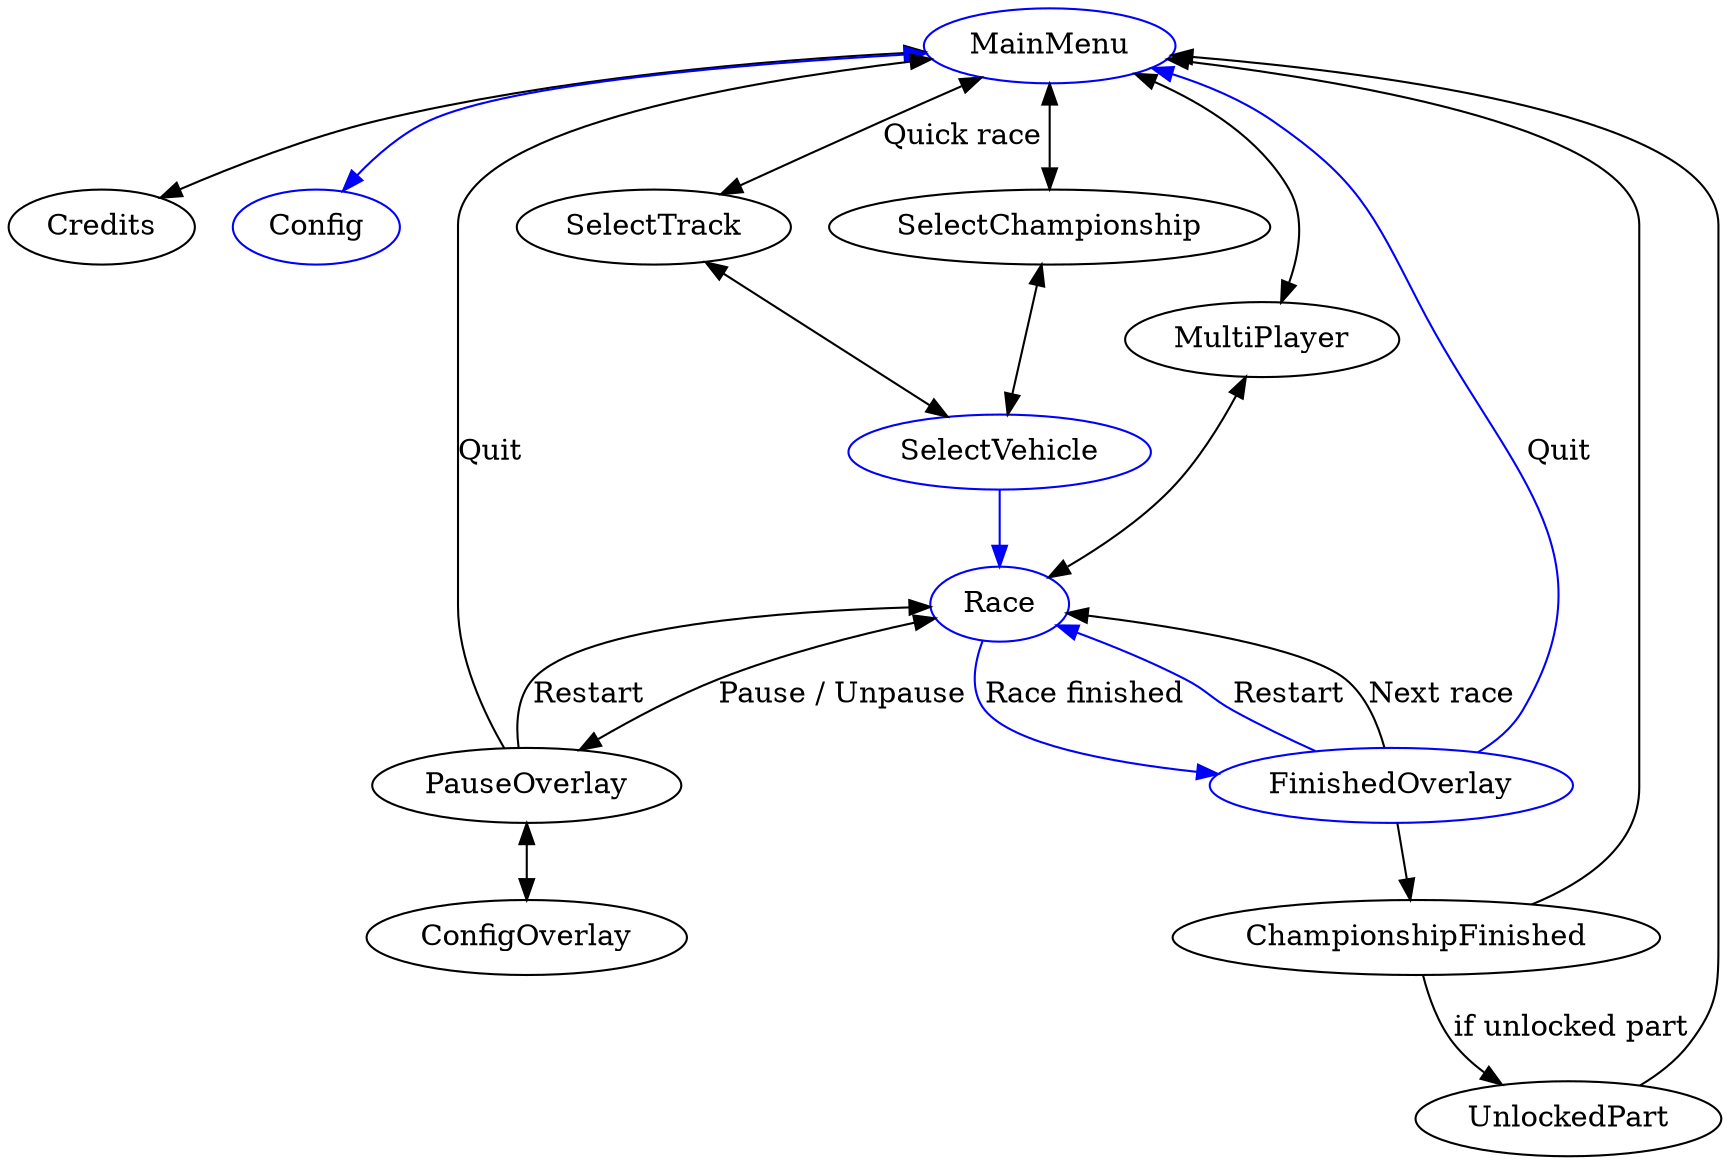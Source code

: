 digraph {
    MainMenu[color=blue];

    Credits;
    Config[color=blue];
    SelectChampionship;
    SelectTrack;

    MainMenu -> Credits [dir=both];

    MainMenu -> Config [dir=both color=blue];

    MainMenu -> SelectChampionship [dir=both];

    MainMenu -> SelectTrack [dir=both, label="Quick race"];

    MainMenu -> MultiPlayer [dir=both];
    MultiPlayer -> Race [dir=both];

    SelectVehicle[color=blue];
    SelectChampionship -> SelectVehicle [dir=both];
    SelectTrack -> SelectVehicle [dir=both];

    Race[color=blue];
    SelectVehicle -> Race [color=blue];

    PauseOverlay;
    Race -> PauseOverlay [dir=both label="Pause / Unpause"];
    PauseOverlay -> Race [label="Restart"];
    PauseOverlay -> MainMenu [label="Quit"];

    ConfigOverlay;
    PauseOverlay -> ConfigOverlay [dir=both];

    FinishedOverlay[color=blue];
    Race -> FinishedOverlay [color=blue label="Race finished"];
    FinishedOverlay -> Race [color=blue label="Restart"];
    FinishedOverlay -> Race [label="Next race"];
    FinishedOverlay -> MainMenu [color=blue label="Quit"];

    ChampionshipFinished;
    FinishedOverlay -> ChampionshipFinished;

    ChampionshipFinished -> MainMenu;

    UnlockedPart;
    ChampionshipFinished -> UnlockedPart[label="if unlocked part"];
    UnlockedPart -> MainMenu;
}
